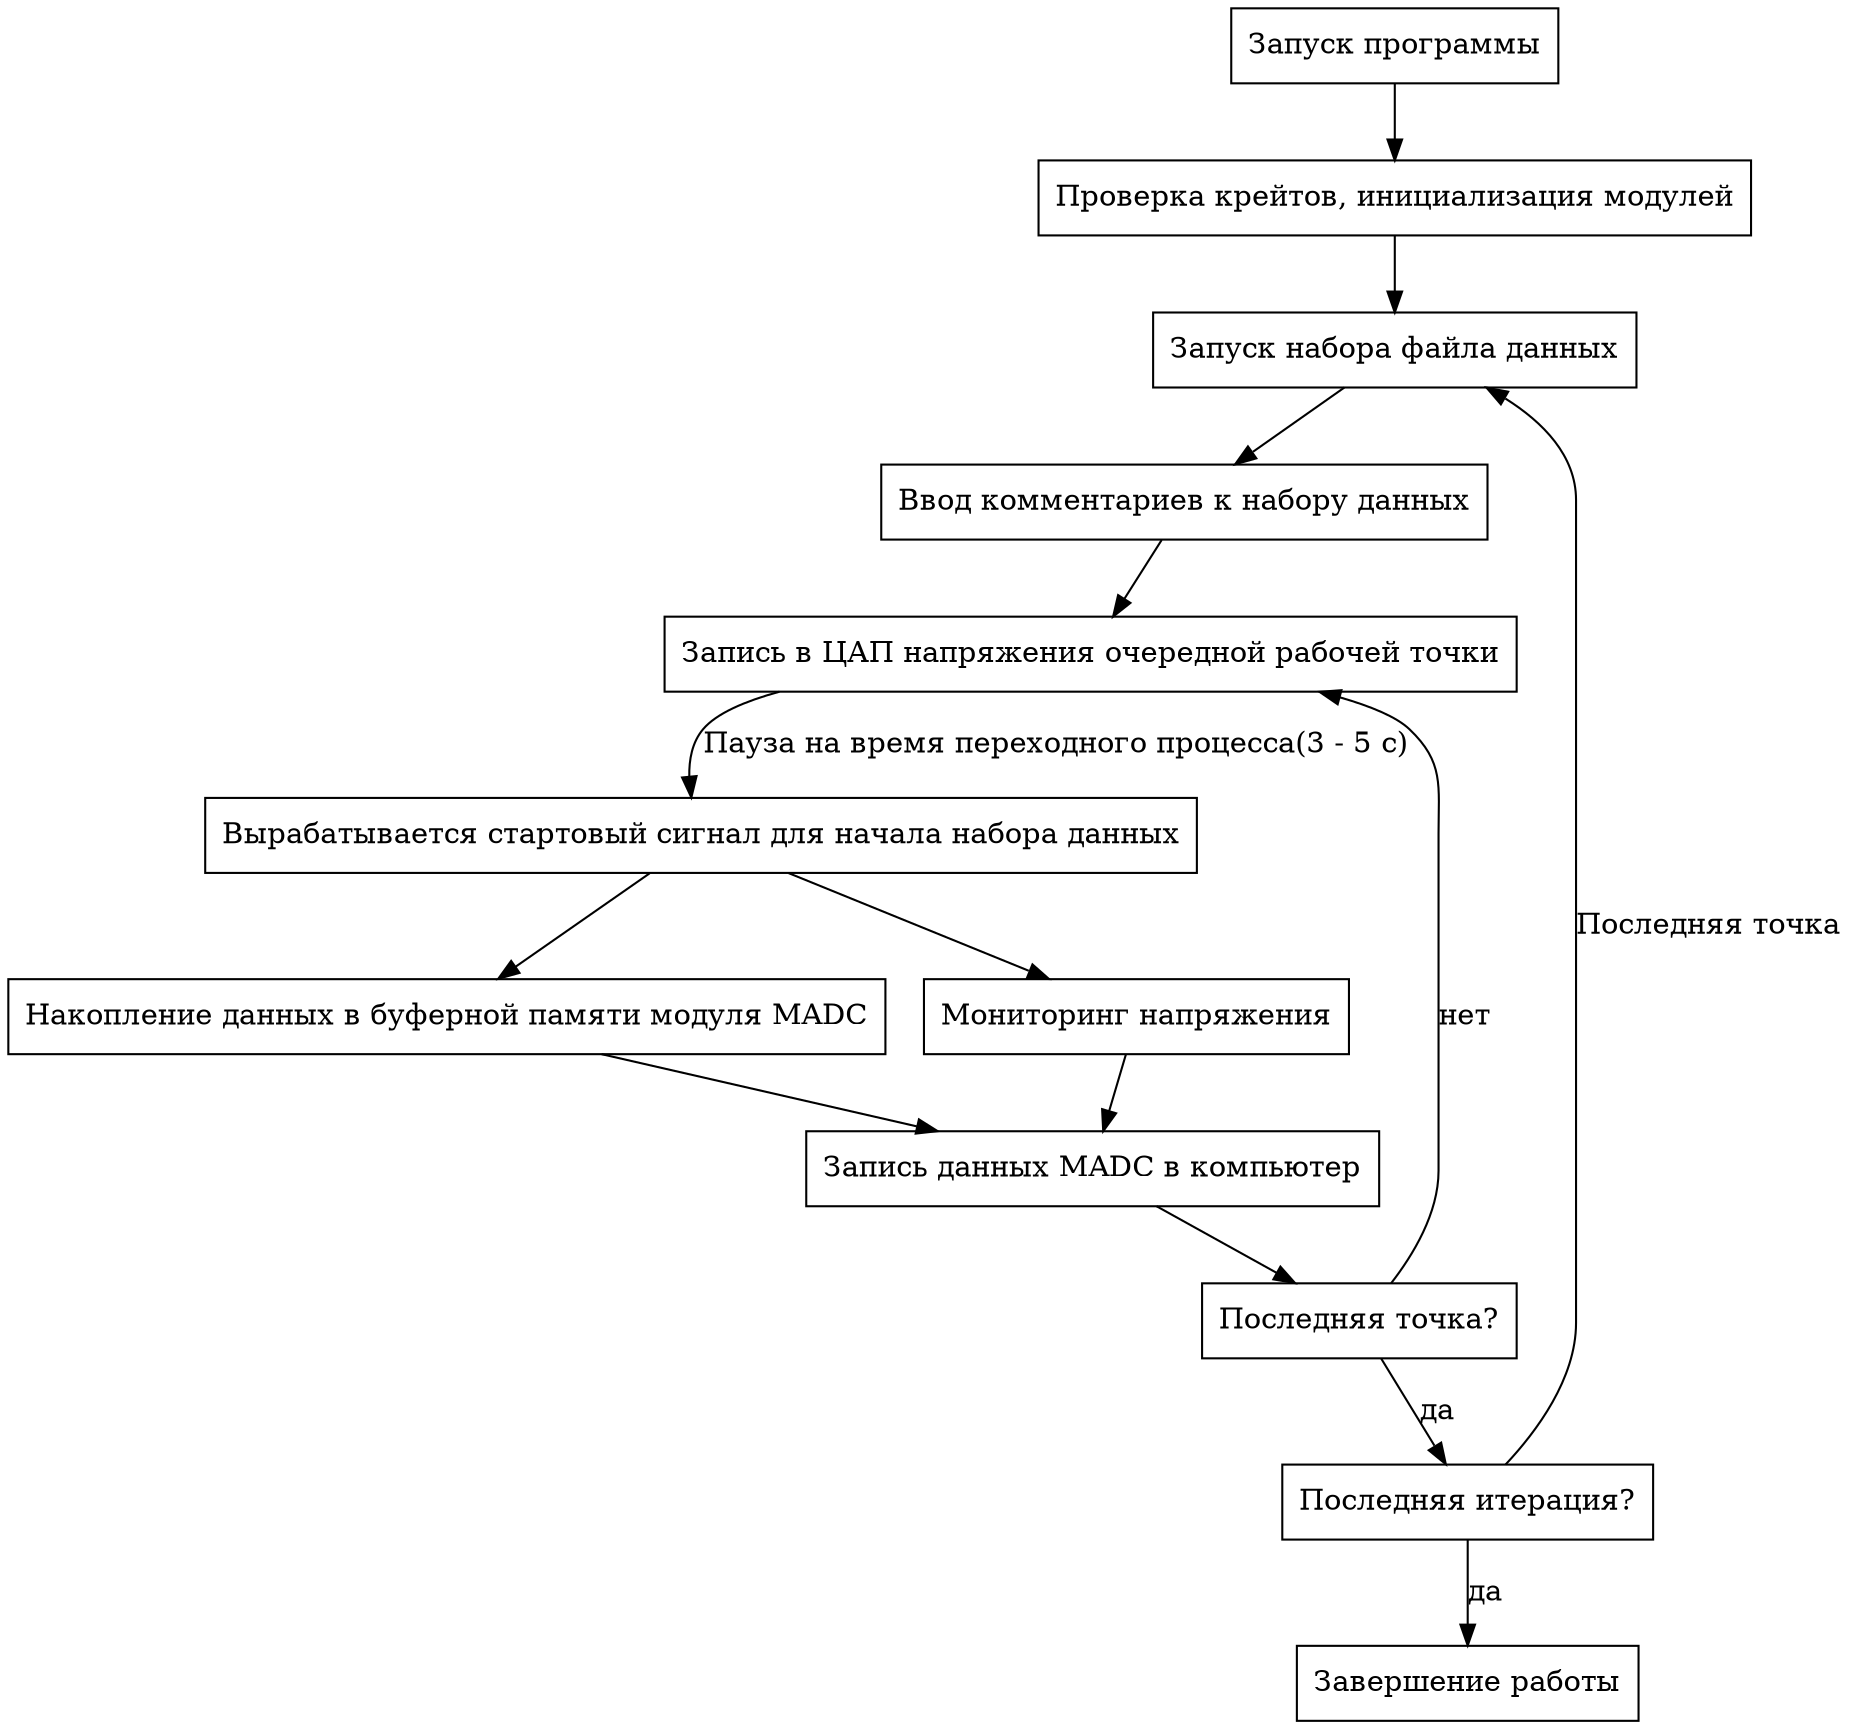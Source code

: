 digraph Loop
{
node [shape=box];

"Запуск программы" -> "Проверка крейтов, инициализация модулей";
"Проверка крейтов, инициализация модулей" -> "Запуск набора файла данных";
"Запуск набора файла данных" -> "Ввод комментариев к набору данных";
"Ввод комментариев к набору данных" -> "Запись в ЦАП напряжения очередной рабочей точки";
"Запись в ЦАП напряжения очередной рабочей точки" -> "Вырабатывается стартовый сигнал для начала набора данных"[label="Пауза на время переходного процесса(3 - 5 с)"];
"Вырабатывается стартовый сигнал для начала набора данных" -> "Накопление данных в буферной памяти модуля MADC";
"Вырабатывается стартовый сигнал для начала набора данных" -> "Мониторинг напряжения";
"Накопление данных в буферной памяти модуля MADC" -> "Запись данных MADC в компьютер";
"Мониторинг напряжения" -> "Запись данных MADC в компьютер";
"Запись данных MADC в компьютер" -> "Последняя точка?";
"Последняя точка?" -> "Запись в ЦАП напряжения очередной рабочей точки"[label="нет"];
"Последняя точка?" -> "Последняя итерация?"[label="да"];
"Последняя итерация?" -> "Завершение работы"[label="да"];
"Последняя итерация?" -> "Запуск набора файла данных"[label="Последняя точка"];

}
